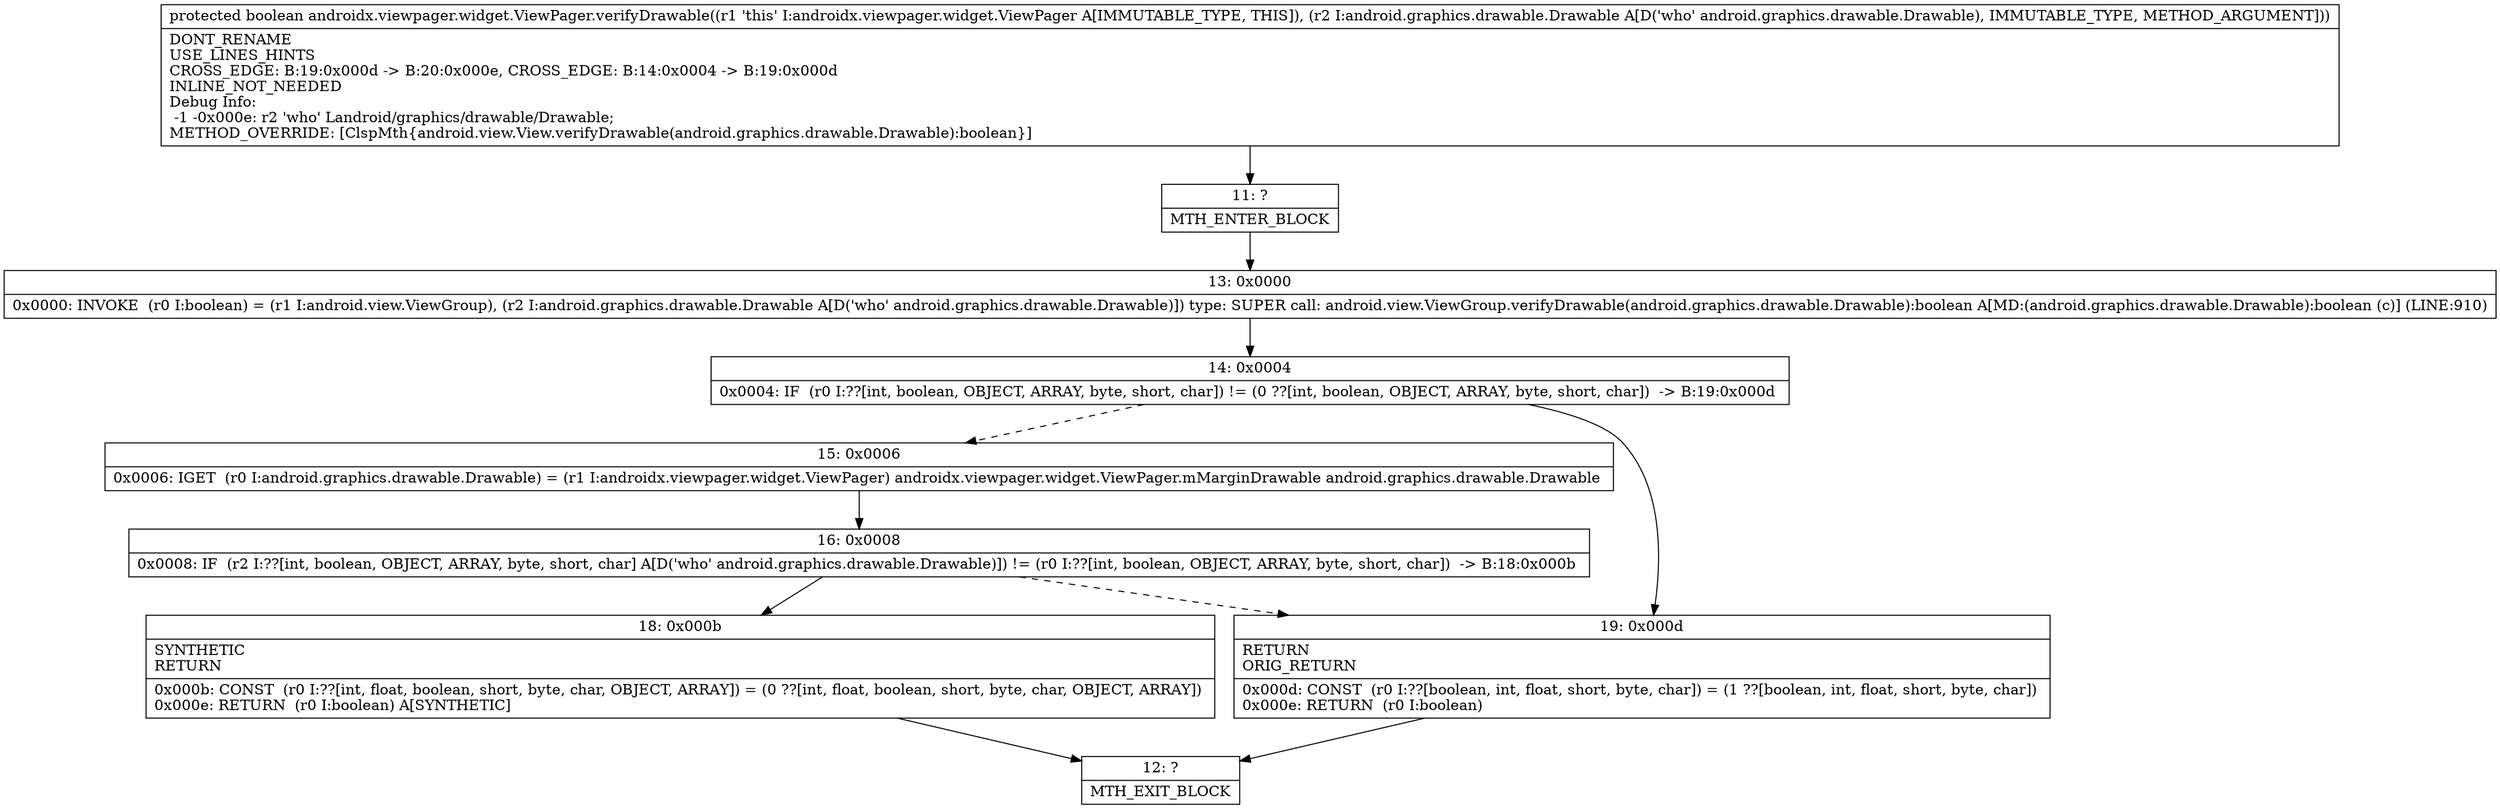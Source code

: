 digraph "CFG forandroidx.viewpager.widget.ViewPager.verifyDrawable(Landroid\/graphics\/drawable\/Drawable;)Z" {
Node_11 [shape=record,label="{11\:\ ?|MTH_ENTER_BLOCK\l}"];
Node_13 [shape=record,label="{13\:\ 0x0000|0x0000: INVOKE  (r0 I:boolean) = (r1 I:android.view.ViewGroup), (r2 I:android.graphics.drawable.Drawable A[D('who' android.graphics.drawable.Drawable)]) type: SUPER call: android.view.ViewGroup.verifyDrawable(android.graphics.drawable.Drawable):boolean A[MD:(android.graphics.drawable.Drawable):boolean (c)] (LINE:910)\l}"];
Node_14 [shape=record,label="{14\:\ 0x0004|0x0004: IF  (r0 I:??[int, boolean, OBJECT, ARRAY, byte, short, char]) != (0 ??[int, boolean, OBJECT, ARRAY, byte, short, char])  \-\> B:19:0x000d \l}"];
Node_15 [shape=record,label="{15\:\ 0x0006|0x0006: IGET  (r0 I:android.graphics.drawable.Drawable) = (r1 I:androidx.viewpager.widget.ViewPager) androidx.viewpager.widget.ViewPager.mMarginDrawable android.graphics.drawable.Drawable \l}"];
Node_16 [shape=record,label="{16\:\ 0x0008|0x0008: IF  (r2 I:??[int, boolean, OBJECT, ARRAY, byte, short, char] A[D('who' android.graphics.drawable.Drawable)]) != (r0 I:??[int, boolean, OBJECT, ARRAY, byte, short, char])  \-\> B:18:0x000b \l}"];
Node_18 [shape=record,label="{18\:\ 0x000b|SYNTHETIC\lRETURN\l|0x000b: CONST  (r0 I:??[int, float, boolean, short, byte, char, OBJECT, ARRAY]) = (0 ??[int, float, boolean, short, byte, char, OBJECT, ARRAY]) \l0x000e: RETURN  (r0 I:boolean) A[SYNTHETIC]\l}"];
Node_12 [shape=record,label="{12\:\ ?|MTH_EXIT_BLOCK\l}"];
Node_19 [shape=record,label="{19\:\ 0x000d|RETURN\lORIG_RETURN\l|0x000d: CONST  (r0 I:??[boolean, int, float, short, byte, char]) = (1 ??[boolean, int, float, short, byte, char]) \l0x000e: RETURN  (r0 I:boolean) \l}"];
MethodNode[shape=record,label="{protected boolean androidx.viewpager.widget.ViewPager.verifyDrawable((r1 'this' I:androidx.viewpager.widget.ViewPager A[IMMUTABLE_TYPE, THIS]), (r2 I:android.graphics.drawable.Drawable A[D('who' android.graphics.drawable.Drawable), IMMUTABLE_TYPE, METHOD_ARGUMENT]))  | DONT_RENAME\lUSE_LINES_HINTS\lCROSS_EDGE: B:19:0x000d \-\> B:20:0x000e, CROSS_EDGE: B:14:0x0004 \-\> B:19:0x000d\lINLINE_NOT_NEEDED\lDebug Info:\l  \-1 \-0x000e: r2 'who' Landroid\/graphics\/drawable\/Drawable;\lMETHOD_OVERRIDE: [ClspMth\{android.view.View.verifyDrawable(android.graphics.drawable.Drawable):boolean\}]\l}"];
MethodNode -> Node_11;Node_11 -> Node_13;
Node_13 -> Node_14;
Node_14 -> Node_15[style=dashed];
Node_14 -> Node_19;
Node_15 -> Node_16;
Node_16 -> Node_18;
Node_16 -> Node_19[style=dashed];
Node_18 -> Node_12;
Node_19 -> Node_12;
}


